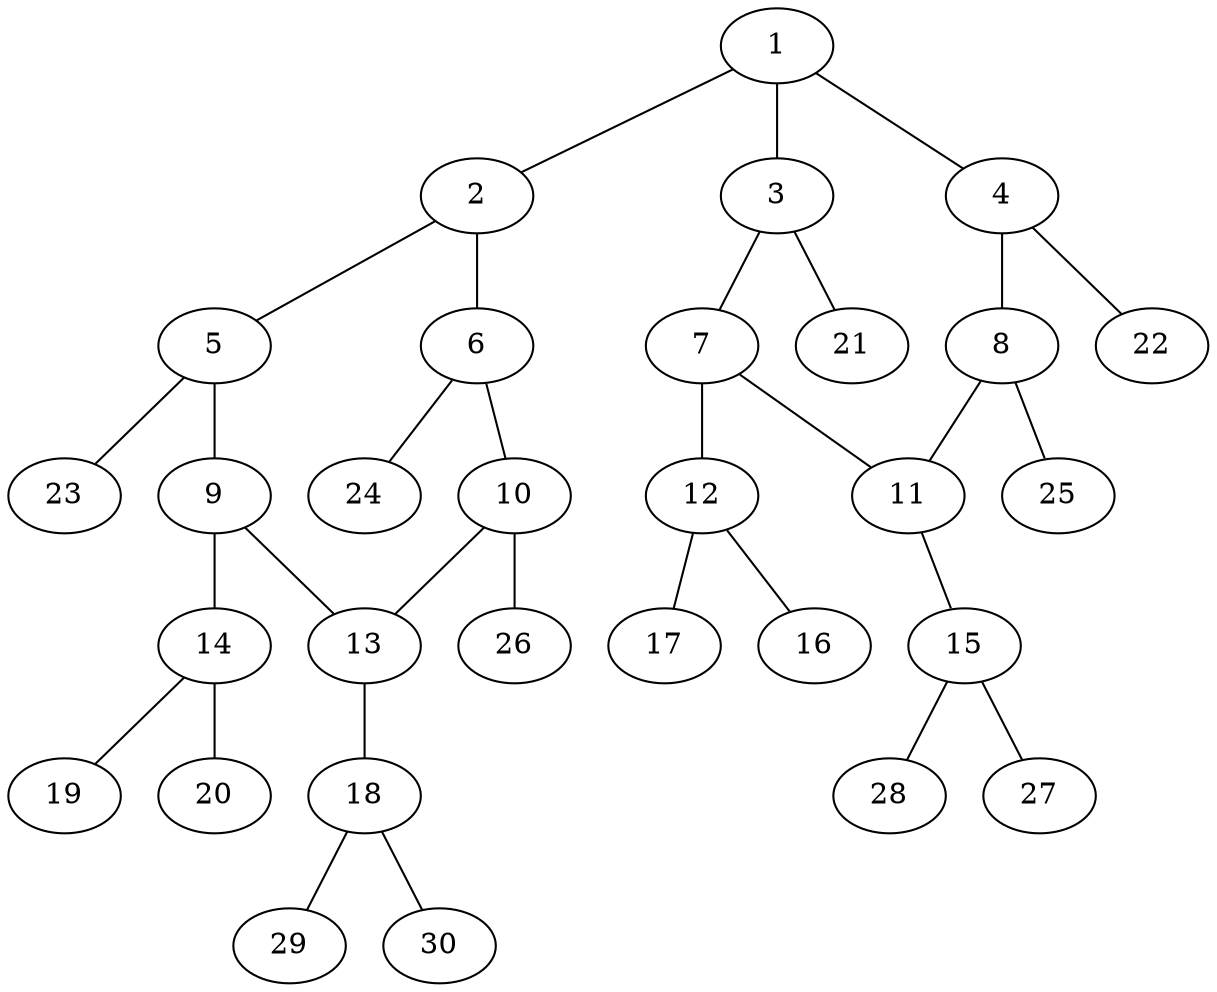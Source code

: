 graph molecule_3878 {
	1	 [chem=C];
	2	 [chem=C];
	1 -- 2	 [valence=1];
	3	 [chem=C];
	1 -- 3	 [valence=2];
	4	 [chem=C];
	1 -- 4	 [valence=1];
	5	 [chem=C];
	2 -- 5	 [valence=2];
	6	 [chem=C];
	2 -- 6	 [valence=1];
	7	 [chem=C];
	3 -- 7	 [valence=1];
	21	 [chem=H];
	3 -- 21	 [valence=1];
	8	 [chem=C];
	4 -- 8	 [valence=2];
	22	 [chem=H];
	4 -- 22	 [valence=1];
	9	 [chem=C];
	5 -- 9	 [valence=1];
	23	 [chem=H];
	5 -- 23	 [valence=1];
	10	 [chem=C];
	6 -- 10	 [valence=2];
	24	 [chem=H];
	6 -- 24	 [valence=1];
	11	 [chem=C];
	7 -- 11	 [valence=2];
	12	 [chem=N];
	7 -- 12	 [valence=1];
	8 -- 11	 [valence=1];
	25	 [chem=H];
	8 -- 25	 [valence=1];
	13	 [chem=C];
	9 -- 13	 [valence=2];
	14	 [chem=N];
	9 -- 14	 [valence=1];
	10 -- 13	 [valence=1];
	26	 [chem=H];
	10 -- 26	 [valence=1];
	15	 [chem=N];
	11 -- 15	 [valence=1];
	16	 [chem=O];
	12 -- 16	 [valence=2];
	17	 [chem=O];
	12 -- 17	 [valence=1];
	18	 [chem=N];
	13 -- 18	 [valence=1];
	19	 [chem=O];
	14 -- 19	 [valence=2];
	20	 [chem=O];
	14 -- 20	 [valence=1];
	27	 [chem=H];
	15 -- 27	 [valence=1];
	28	 [chem=H];
	15 -- 28	 [valence=1];
	29	 [chem=H];
	18 -- 29	 [valence=1];
	30	 [chem=H];
	18 -- 30	 [valence=1];
}
